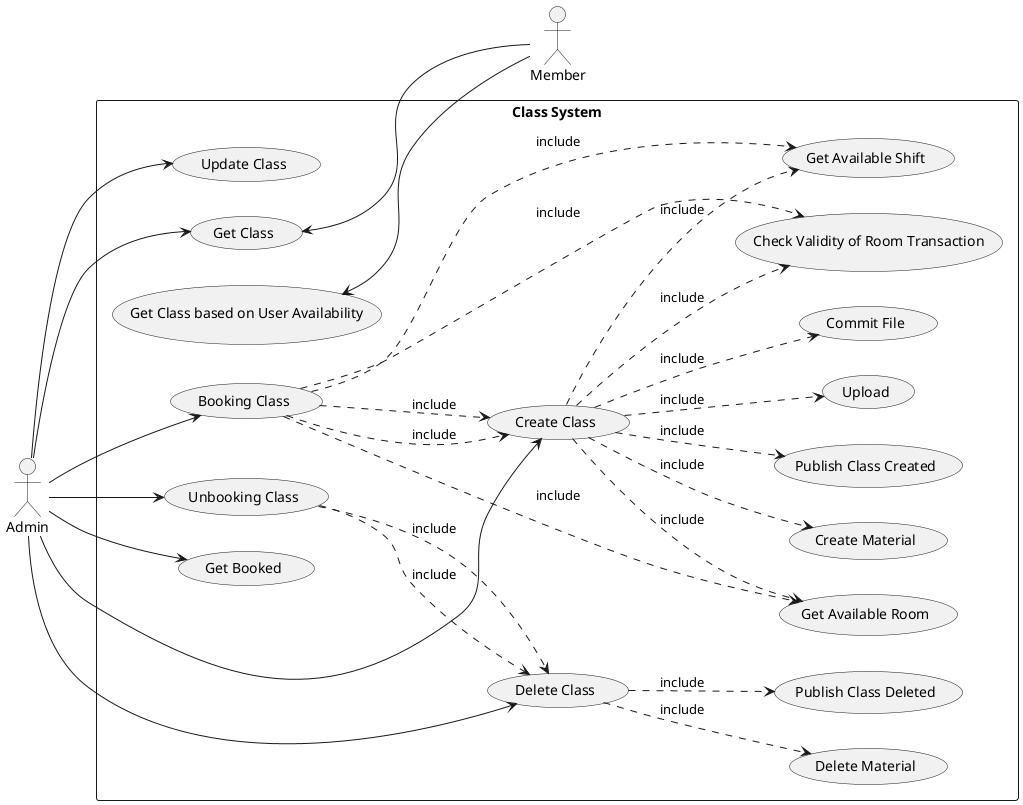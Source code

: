 @startuml ClassSubSystem

left to right direction

skinparam Monochrome true
skinparam Shadowing false
skinparam packageStyle rectangle

actor Admin
actor Member

rectangle "Class System" {
    Admin --> (Create Class)
    Admin --> (Update Class)
    Admin --> (Delete Class)
    Admin --> (Get Class)
    Admin --> (Booking Class)
    Admin --> (Unbooking Class)
    Admin --> (Get Booked)

    (Get Class) <-- Member
    (Get Class based on User Availability) <-- Member

    (Create Class) ..> (Upload) : include
    (Create Class) ..> (Commit File) : include
    (Create Class) ..> (Create Material) : include
    
    (Delete Class) ..> (Delete Material) : include

    (Booking Class) ..> (Create Class) : include
    (Unbooking Class) ..> (Delete Class) : include

    (Create Class) ..> (Publish Class Created) : include
    (Delete Class) ..> (Publish Class Deleted) : include

    (Booking Class) ..> (Create Class) : include
    (Unbooking Class) ..> (Delete Class) : include

    (Create Class) ..> (Get Available Shift) : include
    (Create Class) ..> (Get Available Room) : include
    (Create Class) ..> (Check Validity of Room Transaction) : include
    (Booking Class) ..> (Get Available Shift) : include
    (Booking Class) ..> (Get Available Room) : include
    (Booking Class) ..> (Check Validity of Room Transaction) : include
}

@enduml